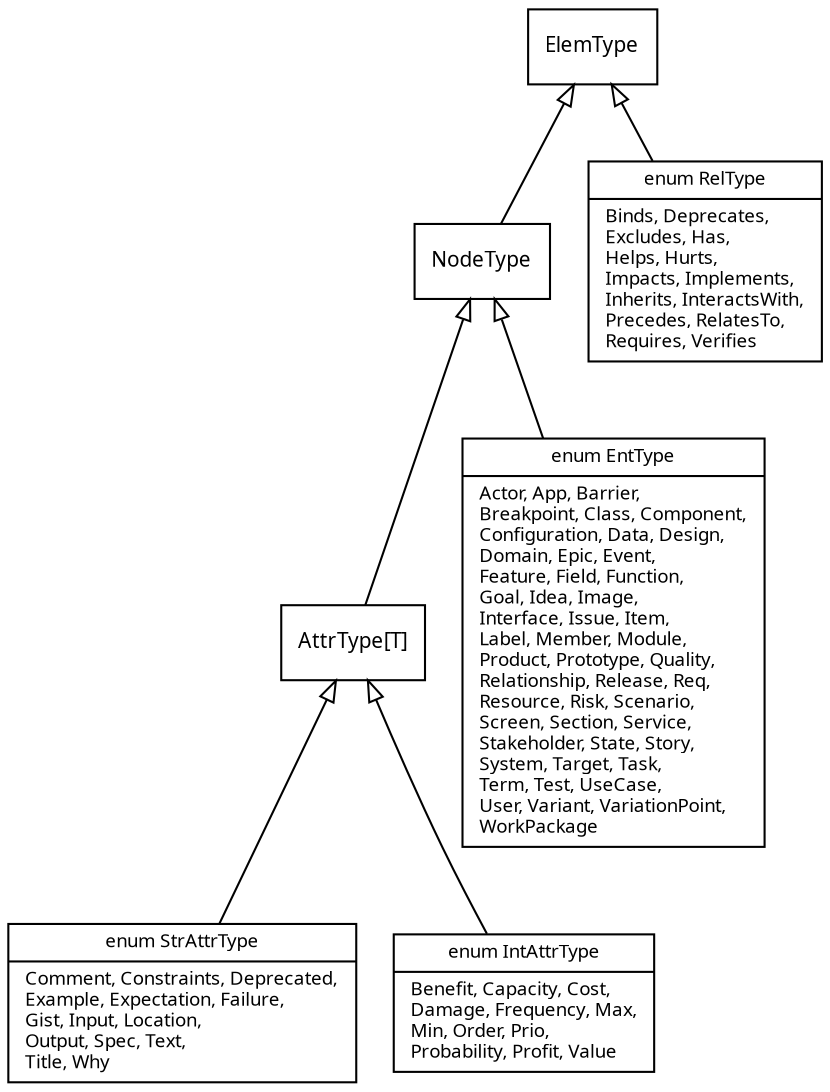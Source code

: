 digraph Metamodel {
  fontname = "Sans"
  fontsize = 10
  rankdir =  "BT"
  ordering = "out"
  nojustify = true

  node [
    fontname = "Sans"
    fontsize = 10
    shape = "record"
  ]

  edge [
    arrowhead = "empty"
  ]

    { rank = same; ElemType; }


    NodeType [ label = "{NodeType}" fontsize = 10]
    AttrType [ label = "{AttrType[T]}" fontsize = 10]
    RelType [ label = "{enum RelType|Binds, Deprecates,\lExcludes, Has,\lHelps, Hurts,\lImpacts, Implements,\lInherits, InteractsWith,\lPrecedes, RelatesTo,\lRequires, Verifies\l}" fontsize = 9]
    EntType [ label = "{enum EntType|Actor, App, Barrier,\lBreakpoint, Class, Component,\lConfiguration, Data, Design,\lDomain, Epic, Event,\lFeature, Field, Function,\lGoal, Idea, Image,\lInterface, Issue, Item,\lLabel, Member, Module,\lProduct, Prototype, Quality,\lRelationship, Release, Req,\lResource, Risk, Scenario,\lScreen, Section, Service,\lStakeholder, State, Story,\lSystem, Target, Task,\lTerm, Test, UseCase,\lUser, Variant, VariationPoint,\lWorkPackage\l}" fontsize = 9]
    StrAttrType [ label = "{enum StrAttrType|Comment, Constraints, Deprecated,\lExample, Expectation, Failure,\lGist, Input, Location,\lOutput, Spec, Text,\lTitle, Why\l}" fontsize = 9]
    IntAttrType [ label = "{enum IntAttrType|Benefit, Capacity, Cost,\lDamage, Frequency, Max,\lMin, Order, Prio,\lProbability, Profit, Value\l}" fontsize = 9]


    NodeType -> ElemType
    RelType -> ElemType
    EntType -> NodeType
    AttrType -> NodeType
    StrAttrType -> AttrType
    IntAttrType -> AttrType

}
